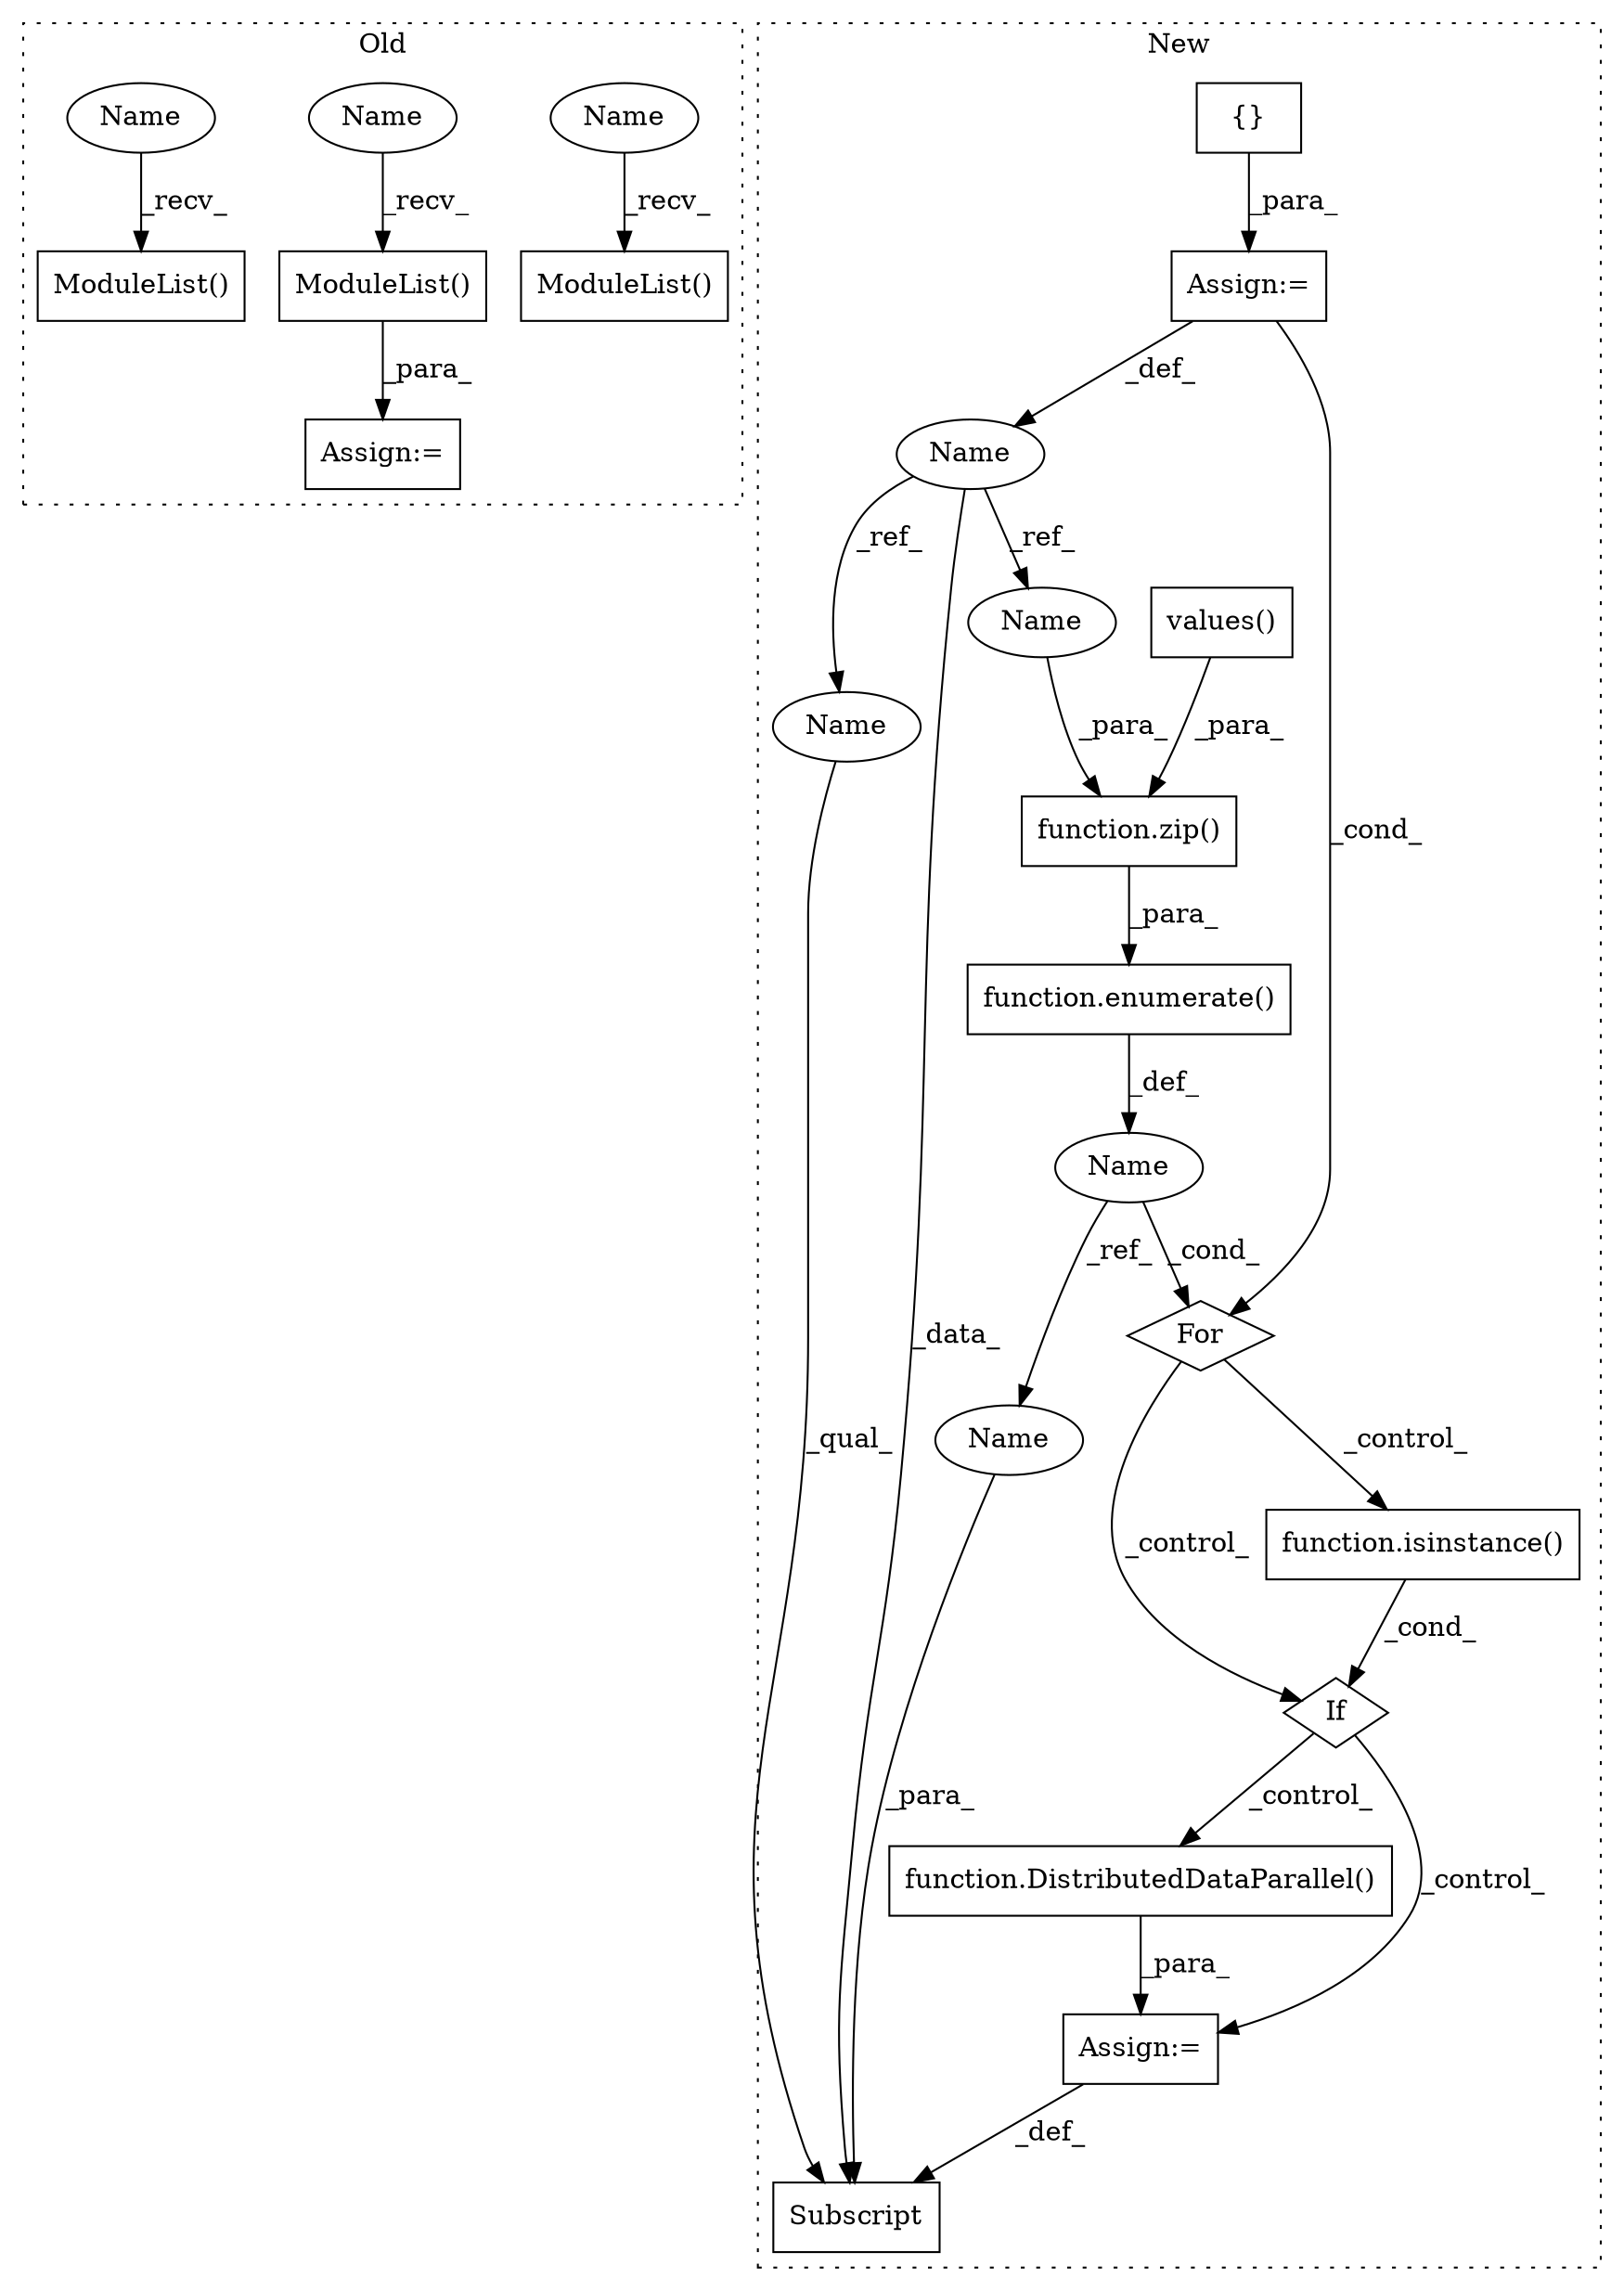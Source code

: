 digraph G {
subgraph cluster0 {
1 [label="ModuleList()" a="75" s="12038" l="15" shape="box"];
9 [label="ModuleList()" a="75" s="11947" l="15" shape="box"];
14 [label="Assign:=" a="68" s="11929" l="18" shape="box"];
15 [label="ModuleList()" a="75" s="11892" l="15" shape="box"];
18 [label="Name" a="87" s="11892" l="2" shape="ellipse"];
19 [label="Name" a="87" s="11947" l="2" shape="ellipse"];
20 [label="Name" a="87" s="12038" l="2" shape="ellipse"];
label = "Old";
style="dotted";
}
subgraph cluster1 {
2 [label="function.enumerate()" a="75" s="14424,14554" l="23,10" shape="box"];
3 [label="If" a="96" s="14675" l="3" shape="diamond"];
4 [label="Subscript" a="63" s="14745,0" l="20,0" shape="box"];
5 [label="values()" a="75" s="14468" l="40" shape="box"];
6 [label="{}" a="59" s="12432,12432" l="2,1" shape="box"];
7 [label="Name" a="87" s="12399" l="13" shape="ellipse"];
8 [label="Name" a="87" s="14395" l="5" shape="ellipse"];
10 [label="function.DistributedDataParallel()" a="75" s="14768" l="401" shape="box"];
11 [label="function.zip()" a="75" s="14447,14539" l="21,15" shape="box"];
12 [label="For" a="107" s="14391,14564" l="4,111" shape="diamond"];
13 [label="function.isinstance()" a="75" s="14678,14726" l="11,1" shape="box"];
16 [label="Assign:=" a="68" s="12412" l="20" shape="box"];
17 [label="Assign:=" a="68" s="14765" l="3" shape="box"];
21 [label="Name" a="87" s="14526" l="13" shape="ellipse"];
22 [label="Name" a="87" s="14745" l="13" shape="ellipse"];
23 [label="Name" a="87" s="14759" l="5" shape="ellipse"];
label = "New";
style="dotted";
}
2 -> 8 [label="_def_"];
3 -> 10 [label="_control_"];
3 -> 17 [label="_control_"];
5 -> 11 [label="_para_"];
6 -> 16 [label="_para_"];
7 -> 22 [label="_ref_"];
7 -> 21 [label="_ref_"];
7 -> 4 [label="_data_"];
8 -> 12 [label="_cond_"];
8 -> 23 [label="_ref_"];
9 -> 14 [label="_para_"];
10 -> 17 [label="_para_"];
11 -> 2 [label="_para_"];
12 -> 13 [label="_control_"];
12 -> 3 [label="_control_"];
13 -> 3 [label="_cond_"];
16 -> 12 [label="_cond_"];
16 -> 7 [label="_def_"];
17 -> 4 [label="_def_"];
18 -> 15 [label="_recv_"];
19 -> 9 [label="_recv_"];
20 -> 1 [label="_recv_"];
21 -> 11 [label="_para_"];
22 -> 4 [label="_qual_"];
23 -> 4 [label="_para_"];
}